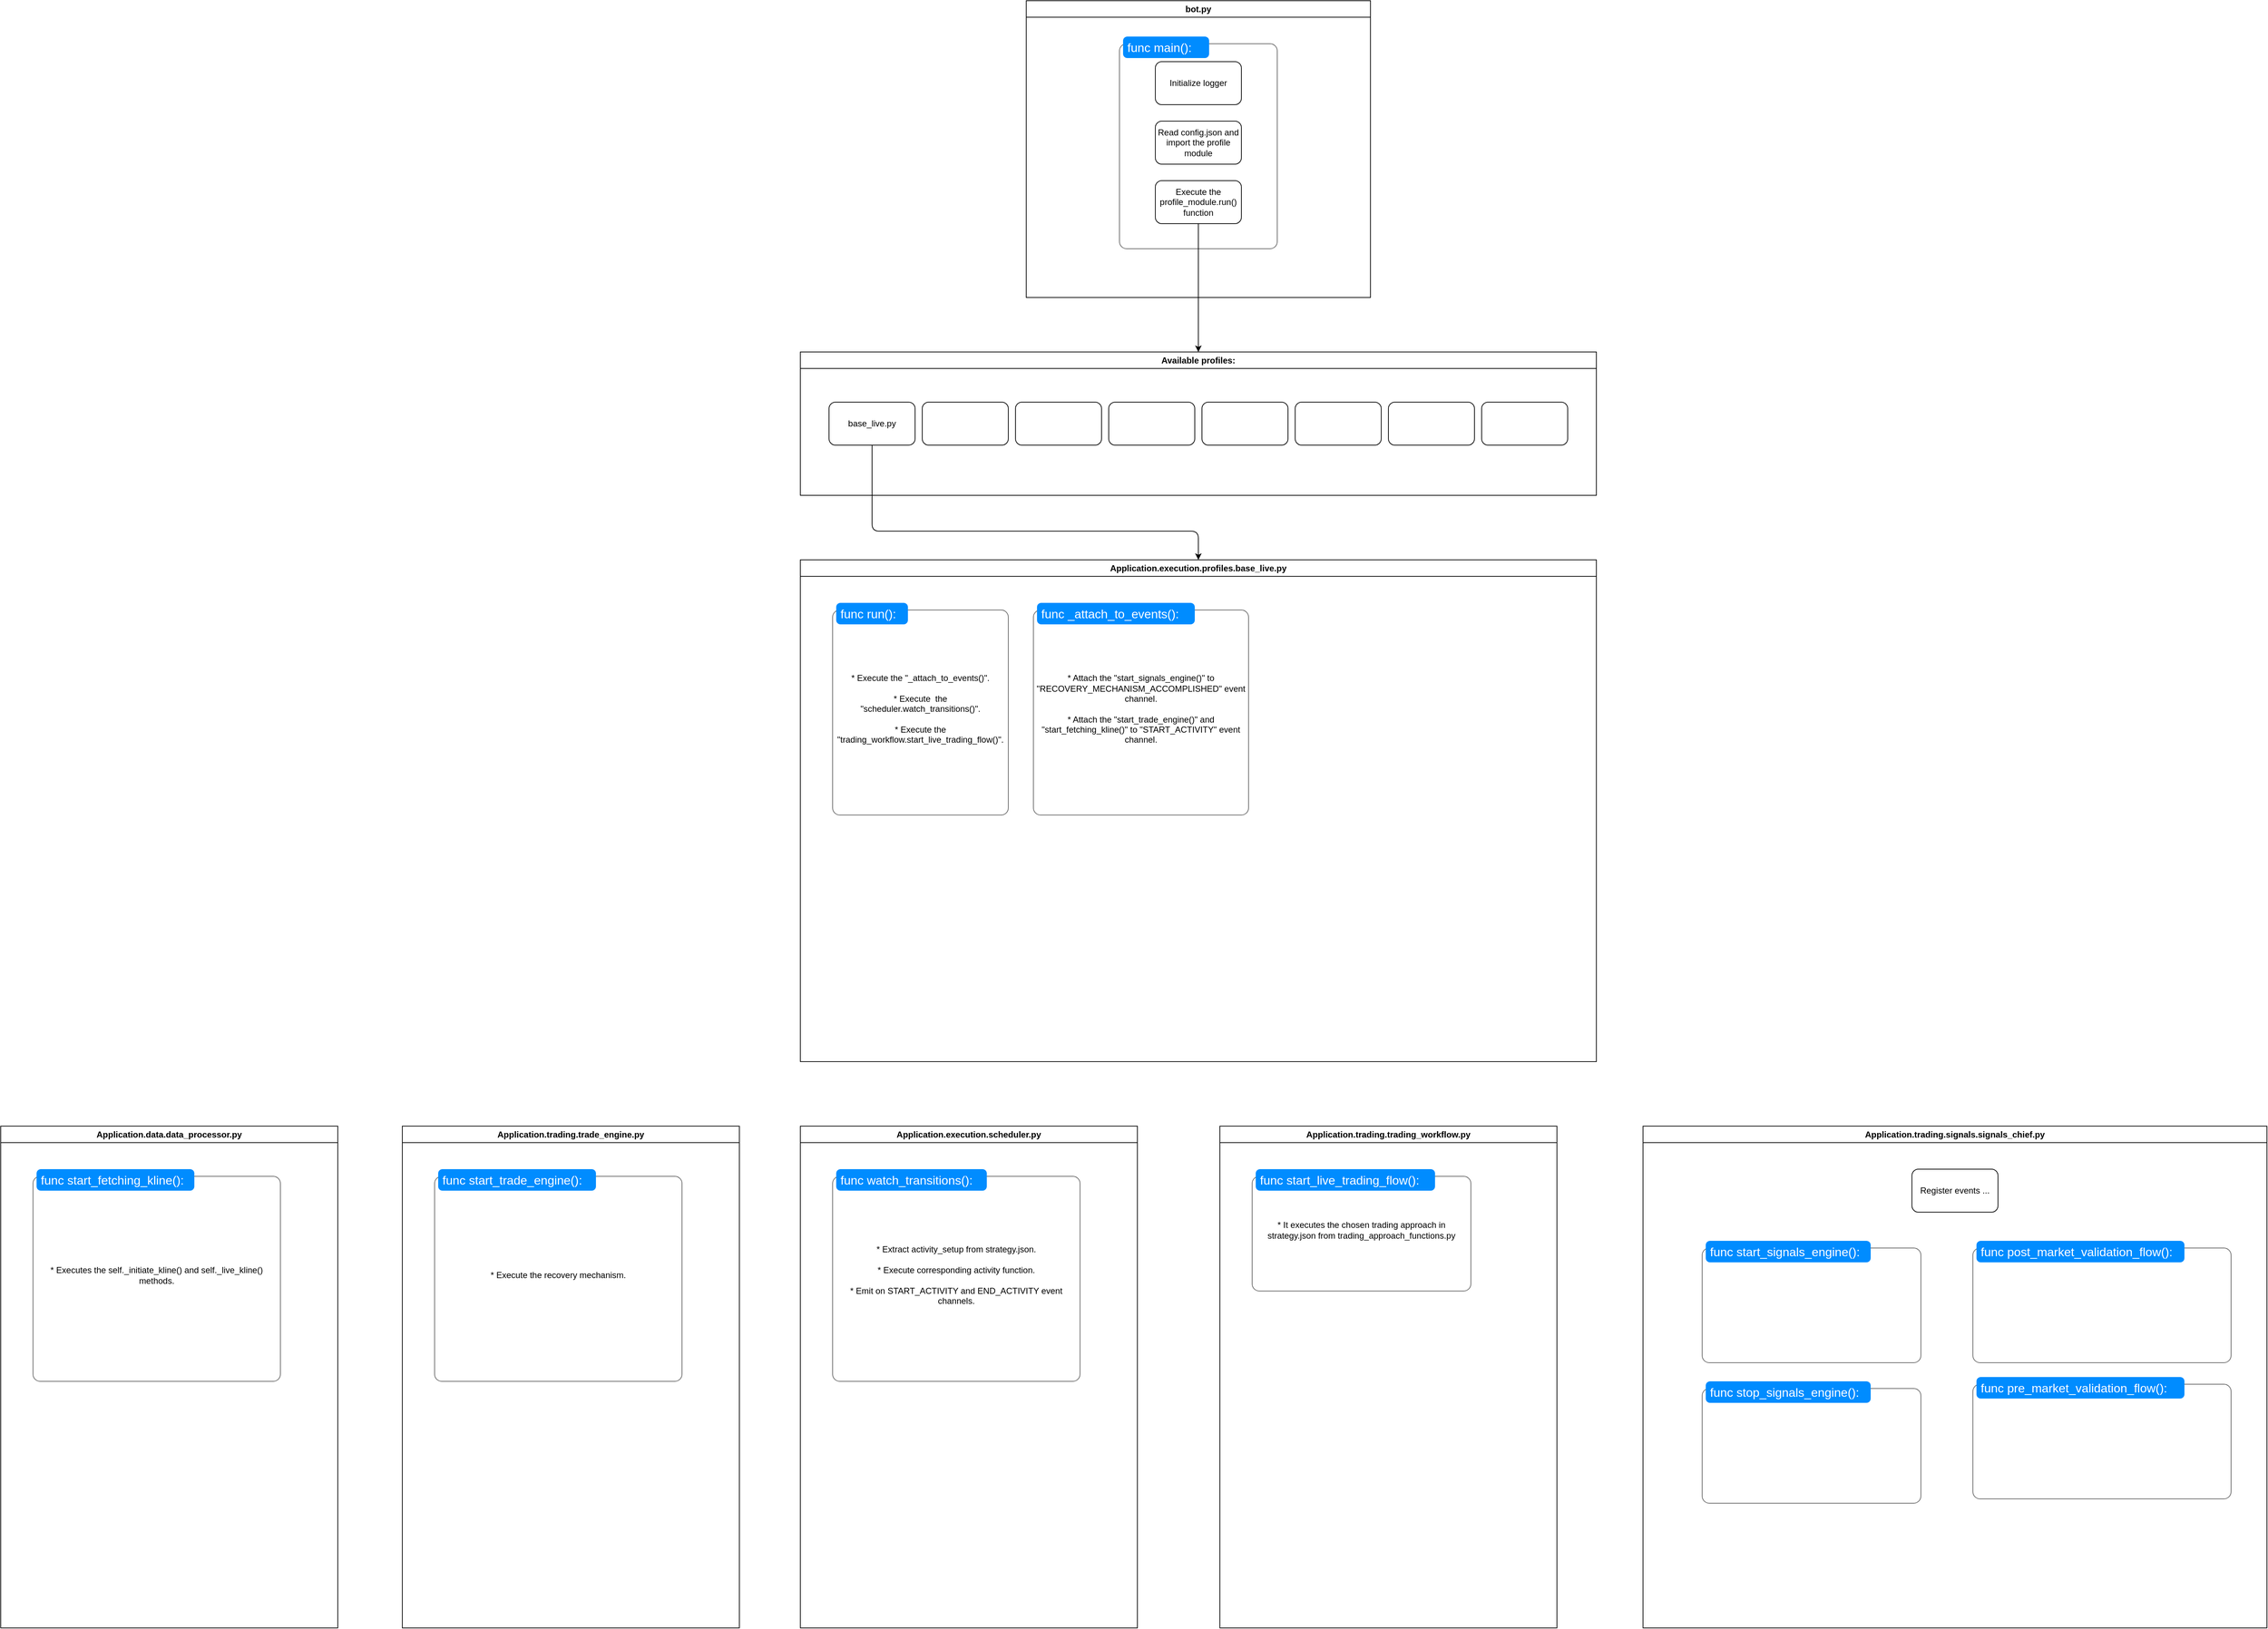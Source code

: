 <mxfile>
    <diagram id="bUYJuNmFrbV8m6pwbn9G" name="Page-1">
        <mxGraphModel dx="2257" dy="486" grid="1" gridSize="10" guides="1" tooltips="1" connect="1" arrows="1" fold="1" page="0" pageScale="1" pageWidth="1169" pageHeight="827" math="0" shadow="0">
            <root>
                <mxCell id="0"/>
                <mxCell id="1" parent="0"/>
                <mxCell id="5" value="bot.py" style="swimlane;whiteSpace=wrap;html=1;" parent="1" vertex="1">
                    <mxGeometry x="70" width="480" height="414" as="geometry"/>
                </mxCell>
                <mxCell id="27" value="" style="shape=mxgraph.mockup.containers.marginRect;rectMarginTop=10;strokeColor=#666666;strokeWidth=1;dashed=0;rounded=1;arcSize=5;recursiveResize=0;" parent="5" vertex="1">
                    <mxGeometry x="130" y="50" width="220" height="296" as="geometry"/>
                </mxCell>
                <mxCell id="28" value="func main():" style="shape=rect;strokeColor=none;fillColor=#008cff;strokeWidth=1;dashed=0;rounded=1;arcSize=20;fontColor=#ffffff;fontSize=17;spacing=2;spacingTop=-2;align=left;autosize=1;spacingLeft=4;resizeWidth=0;resizeHeight=0;perimeter=none;" parent="27" vertex="1">
                    <mxGeometry x="5" width="120" height="30" as="geometry"/>
                </mxCell>
                <mxCell id="29" value="Initialize logger" style="rounded=1;whiteSpace=wrap;html=1;" parent="27" vertex="1">
                    <mxGeometry x="50" y="35" width="120" height="60" as="geometry"/>
                </mxCell>
                <mxCell id="30" value="Read config.json and import the profile module" style="rounded=1;whiteSpace=wrap;html=1;" parent="27" vertex="1">
                    <mxGeometry x="50" y="118" width="120" height="60" as="geometry"/>
                </mxCell>
                <mxCell id="31" value="Execute the profile_module.run() function" style="rounded=1;whiteSpace=wrap;html=1;" parent="27" vertex="1">
                    <mxGeometry x="50" y="201" width="120" height="60" as="geometry"/>
                </mxCell>
                <mxCell id="6" value="Available profiles:" style="swimlane;whiteSpace=wrap;html=1;" parent="1" vertex="1">
                    <mxGeometry x="-245" y="490" width="1110" height="200" as="geometry"/>
                </mxCell>
                <mxCell id="7" value="base_live.py" style="rounded=1;whiteSpace=wrap;html=1;" parent="6" vertex="1">
                    <mxGeometry x="40" y="70" width="120" height="60" as="geometry"/>
                </mxCell>
                <mxCell id="8" value="" style="rounded=1;whiteSpace=wrap;html=1;" parent="6" vertex="1">
                    <mxGeometry x="170" y="70" width="120" height="60" as="geometry"/>
                </mxCell>
                <mxCell id="9" value="" style="rounded=1;whiteSpace=wrap;html=1;" parent="6" vertex="1">
                    <mxGeometry x="300" y="70" width="120" height="60" as="geometry"/>
                </mxCell>
                <mxCell id="10" value="" style="rounded=1;whiteSpace=wrap;html=1;" parent="6" vertex="1">
                    <mxGeometry x="430" y="70" width="120" height="60" as="geometry"/>
                </mxCell>
                <mxCell id="11" value="" style="rounded=1;whiteSpace=wrap;html=1;" parent="6" vertex="1">
                    <mxGeometry x="560" y="70" width="120" height="60" as="geometry"/>
                </mxCell>
                <mxCell id="12" value="" style="rounded=1;whiteSpace=wrap;html=1;" parent="6" vertex="1">
                    <mxGeometry x="690" y="70" width="120" height="60" as="geometry"/>
                </mxCell>
                <mxCell id="13" value="" style="rounded=1;whiteSpace=wrap;html=1;" parent="6" vertex="1">
                    <mxGeometry x="820" y="70" width="120" height="60" as="geometry"/>
                </mxCell>
                <mxCell id="14" value="" style="rounded=1;whiteSpace=wrap;html=1;" parent="6" vertex="1">
                    <mxGeometry x="950" y="70" width="120" height="60" as="geometry"/>
                </mxCell>
                <mxCell id="15" style="edgeStyle=orthogonalEdgeStyle;html=1;exitX=0.5;exitY=1;exitDx=0;exitDy=0;entryX=0.5;entryY=0;entryDx=0;entryDy=0;" parent="1" source="31" target="6" edge="1">
                    <mxGeometry relative="1" as="geometry">
                        <mxPoint x="310" y="364" as="sourcePoint"/>
                        <Array as="points">
                            <mxPoint x="310" y="390"/>
                            <mxPoint x="310" y="390"/>
                        </Array>
                    </mxGeometry>
                </mxCell>
                <mxCell id="16" value="Application.execution.profiles.base_live.py" style="swimlane;whiteSpace=wrap;html=1;" parent="1" vertex="1">
                    <mxGeometry x="-245" y="780" width="1110" height="700" as="geometry"/>
                </mxCell>
                <mxCell id="32" value="* Execute the &quot;_attach_to_events()&quot;.&#10;&#10;* Execute  the &quot;scheduler.watch_transitions()&quot;.&#10;&#10;* Execute the &quot;trading_workflow.start_live_trading_flow()&quot;." style="shape=mxgraph.mockup.containers.marginRect;rectMarginTop=10;strokeColor=#666666;strokeWidth=1;dashed=0;rounded=1;arcSize=5;recursiveResize=0;labelPosition=center;verticalLabelPosition=middle;align=center;verticalAlign=middle;whiteSpace=wrap;" parent="16" vertex="1">
                    <mxGeometry x="45" y="60" width="245" height="296" as="geometry"/>
                </mxCell>
                <mxCell id="33" value="func run():" style="shape=rect;strokeColor=none;fillColor=#008cff;strokeWidth=1;dashed=0;rounded=1;arcSize=20;fontColor=#ffffff;fontSize=17;spacing=2;spacingTop=-2;align=left;autosize=1;spacingLeft=4;resizeWidth=0;resizeHeight=0;perimeter=none;" parent="32" vertex="1">
                    <mxGeometry x="5" width="100" height="30" as="geometry"/>
                </mxCell>
                <mxCell id="40" value="* Attach the &quot;start_signals_engine()&quot; to &quot;RECOVERY_MECHANISM_ACCOMPLISHED&quot; event channel.&#10;&#10;* Attach the &quot;start_trade_engine()&quot; and &quot;start_fetching_kline()&quot; to &quot;START_ACTIVITY&quot; event channel." style="shape=mxgraph.mockup.containers.marginRect;rectMarginTop=10;strokeColor=#666666;strokeWidth=1;dashed=0;rounded=1;arcSize=5;recursiveResize=0;labelPosition=center;verticalLabelPosition=middle;align=center;verticalAlign=middle;whiteSpace=wrap;" vertex="1" parent="16">
                    <mxGeometry x="325" y="60" width="300" height="296" as="geometry"/>
                </mxCell>
                <mxCell id="41" value="func _attach_to_events():" style="shape=rect;strokeColor=none;fillColor=#008cff;strokeWidth=1;dashed=0;rounded=1;arcSize=20;fontColor=#ffffff;fontSize=17;spacing=2;spacingTop=-2;align=left;autosize=1;spacingLeft=4;resizeWidth=0;resizeHeight=0;perimeter=none;" vertex="1" parent="40">
                    <mxGeometry x="5" width="220" height="30" as="geometry"/>
                </mxCell>
                <mxCell id="25" style="edgeStyle=orthogonalEdgeStyle;html=1;exitX=0.5;exitY=1;exitDx=0;exitDy=0;entryX=0.5;entryY=0;entryDx=0;entryDy=0;" parent="1" source="7" target="16" edge="1">
                    <mxGeometry relative="1" as="geometry">
                        <Array as="points">
                            <mxPoint x="-145" y="740"/>
                            <mxPoint x="310" y="740"/>
                        </Array>
                    </mxGeometry>
                </mxCell>
                <mxCell id="37" value="Application.execution.scheduler.py" style="swimlane;whiteSpace=wrap;html=1;" parent="1" vertex="1">
                    <mxGeometry x="-245" y="1570" width="470" height="700" as="geometry"/>
                </mxCell>
                <mxCell id="38" value="* Extract activity_setup from strategy.json.&#10;&#10;* Execute corresponding activity function.&#10;&#10;* Emit on START_ACTIVITY and END_ACTIVITY event channels." style="shape=mxgraph.mockup.containers.marginRect;rectMarginTop=10;strokeColor=#666666;strokeWidth=1;dashed=0;rounded=1;arcSize=5;recursiveResize=0;labelPosition=center;verticalLabelPosition=middle;align=center;verticalAlign=middle;whiteSpace=wrap;" parent="37" vertex="1">
                    <mxGeometry x="45" y="60" width="345" height="296" as="geometry"/>
                </mxCell>
                <mxCell id="39" value="func watch_transitions():" style="shape=rect;strokeColor=none;fillColor=#008cff;strokeWidth=1;dashed=0;rounded=1;arcSize=20;fontColor=#ffffff;fontSize=17;spacing=2;spacingTop=-2;align=left;autosize=1;spacingLeft=4;resizeWidth=0;resizeHeight=0;perimeter=none;" parent="38" vertex="1">
                    <mxGeometry x="5" width="210" height="30" as="geometry"/>
                </mxCell>
                <mxCell id="42" value="Application.trading.trading_workflow.py" style="swimlane;whiteSpace=wrap;html=1;" vertex="1" parent="1">
                    <mxGeometry x="340" y="1570" width="470" height="700" as="geometry"/>
                </mxCell>
                <mxCell id="43" value="* It executes the chosen trading approach in strategy.json from trading_approach_functions.py" style="shape=mxgraph.mockup.containers.marginRect;rectMarginTop=10;strokeColor=#666666;strokeWidth=1;dashed=0;rounded=1;arcSize=5;recursiveResize=0;labelPosition=center;verticalLabelPosition=middle;align=center;verticalAlign=middle;whiteSpace=wrap;" vertex="1" parent="42">
                    <mxGeometry x="45" y="60" width="305" height="170" as="geometry"/>
                </mxCell>
                <mxCell id="44" value="func start_live_trading_flow():" style="shape=rect;strokeColor=none;fillColor=#008cff;strokeWidth=1;dashed=0;rounded=1;arcSize=20;fontColor=#ffffff;fontSize=17;spacing=2;spacingTop=-2;align=left;autosize=1;spacingLeft=4;resizeWidth=0;resizeHeight=0;perimeter=none;" vertex="1" parent="43">
                    <mxGeometry x="5" width="250" height="30" as="geometry"/>
                </mxCell>
                <mxCell id="45" value="Application.trading.signals.signals_chief.py" style="swimlane;whiteSpace=wrap;html=1;" vertex="1" parent="1">
                    <mxGeometry x="930" y="1570" width="870" height="700" as="geometry"/>
                </mxCell>
                <mxCell id="46" value="" style="shape=mxgraph.mockup.containers.marginRect;rectMarginTop=10;strokeColor=#666666;strokeWidth=1;dashed=0;rounded=1;arcSize=5;recursiveResize=0;labelPosition=center;verticalLabelPosition=middle;align=center;verticalAlign=middle;whiteSpace=wrap;" vertex="1" parent="45">
                    <mxGeometry x="82.5" y="160" width="305" height="170" as="geometry"/>
                </mxCell>
                <mxCell id="47" value="func start_signals_engine():" style="shape=rect;strokeColor=none;fillColor=#008cff;strokeWidth=1;dashed=0;rounded=1;arcSize=20;fontColor=#ffffff;fontSize=17;spacing=2;spacingTop=-2;align=left;autosize=1;spacingLeft=4;resizeWidth=0;resizeHeight=0;perimeter=none;" vertex="1" parent="46">
                    <mxGeometry x="5" width="230" height="30" as="geometry"/>
                </mxCell>
                <mxCell id="49" value="" style="shape=mxgraph.mockup.containers.marginRect;rectMarginTop=10;strokeColor=#666666;strokeWidth=1;dashed=0;rounded=1;arcSize=5;recursiveResize=0;labelPosition=center;verticalLabelPosition=middle;align=center;verticalAlign=middle;whiteSpace=wrap;" vertex="1" parent="45">
                    <mxGeometry x="82.5" y="356" width="305" height="170" as="geometry"/>
                </mxCell>
                <mxCell id="50" value="func stop_signals_engine():" style="shape=rect;strokeColor=none;fillColor=#008cff;strokeWidth=1;dashed=0;rounded=1;arcSize=20;fontColor=#ffffff;fontSize=17;spacing=2;spacingTop=-2;align=left;autosize=1;spacingLeft=4;resizeWidth=0;resizeHeight=0;perimeter=none;" vertex="1" parent="49">
                    <mxGeometry x="5" width="230" height="30" as="geometry"/>
                </mxCell>
                <mxCell id="51" value="" style="shape=mxgraph.mockup.containers.marginRect;rectMarginTop=10;strokeColor=#666666;strokeWidth=1;dashed=0;rounded=1;arcSize=5;recursiveResize=0;labelPosition=center;verticalLabelPosition=middle;align=center;verticalAlign=middle;whiteSpace=wrap;" vertex="1" parent="45">
                    <mxGeometry x="460" y="160" width="360" height="170" as="geometry"/>
                </mxCell>
                <mxCell id="52" value="func post_market_validation_flow():" style="shape=rect;strokeColor=none;fillColor=#008cff;strokeWidth=1;dashed=0;rounded=1;arcSize=20;fontColor=#ffffff;fontSize=17;spacing=2;spacingTop=-2;align=left;autosize=1;spacingLeft=4;resizeWidth=0;resizeHeight=0;perimeter=none;" vertex="1" parent="51">
                    <mxGeometry x="5" width="290" height="30" as="geometry"/>
                </mxCell>
                <mxCell id="53" value="" style="shape=mxgraph.mockup.containers.marginRect;rectMarginTop=10;strokeColor=#666666;strokeWidth=1;dashed=0;rounded=1;arcSize=5;recursiveResize=0;labelPosition=center;verticalLabelPosition=middle;align=center;verticalAlign=middle;whiteSpace=wrap;" vertex="1" parent="45">
                    <mxGeometry x="460" y="350" width="360" height="170" as="geometry"/>
                </mxCell>
                <mxCell id="54" value="func pre_market_validation_flow():" style="shape=rect;strokeColor=none;fillColor=#008cff;strokeWidth=1;dashed=0;rounded=1;arcSize=20;fontColor=#ffffff;fontSize=17;spacing=2;spacingTop=-2;align=left;autosize=1;spacingLeft=4;resizeWidth=0;resizeHeight=0;perimeter=none;" vertex="1" parent="53">
                    <mxGeometry x="5" width="290" height="30" as="geometry"/>
                </mxCell>
                <mxCell id="48" value="Register events ..." style="rounded=1;whiteSpace=wrap;html=1;" vertex="1" parent="45">
                    <mxGeometry x="375" y="60" width="120" height="60" as="geometry"/>
                </mxCell>
                <mxCell id="55" value="Application.trading.trade_engine.py" style="swimlane;whiteSpace=wrap;html=1;" vertex="1" parent="1">
                    <mxGeometry x="-800" y="1570" width="470" height="700" as="geometry"/>
                </mxCell>
                <mxCell id="56" value="* Execute the recovery mechanism." style="shape=mxgraph.mockup.containers.marginRect;rectMarginTop=10;strokeColor=#666666;strokeWidth=1;dashed=0;rounded=1;arcSize=5;recursiveResize=0;labelPosition=center;verticalLabelPosition=middle;align=center;verticalAlign=middle;whiteSpace=wrap;" vertex="1" parent="55">
                    <mxGeometry x="45" y="60" width="345" height="296" as="geometry"/>
                </mxCell>
                <mxCell id="57" value="func start_trade_engine():" style="shape=rect;strokeColor=none;fillColor=#008cff;strokeWidth=1;dashed=0;rounded=1;arcSize=20;fontColor=#ffffff;fontSize=17;spacing=2;spacingTop=-2;align=left;autosize=1;spacingLeft=4;resizeWidth=0;resizeHeight=0;perimeter=none;" vertex="1" parent="56">
                    <mxGeometry x="5" width="220" height="30" as="geometry"/>
                </mxCell>
                <mxCell id="58" value="Application.data.data_processor.py" style="swimlane;whiteSpace=wrap;html=1;" vertex="1" parent="1">
                    <mxGeometry x="-1360" y="1570" width="470" height="700" as="geometry"/>
                </mxCell>
                <mxCell id="59" value="* Executes the self._initiate_kline() and self._live_kline() methods." style="shape=mxgraph.mockup.containers.marginRect;rectMarginTop=10;strokeColor=#666666;strokeWidth=1;dashed=0;rounded=1;arcSize=5;recursiveResize=0;labelPosition=center;verticalLabelPosition=middle;align=center;verticalAlign=middle;whiteSpace=wrap;" vertex="1" parent="58">
                    <mxGeometry x="45" y="60" width="345" height="296" as="geometry"/>
                </mxCell>
                <mxCell id="60" value="func start_fetching_kline():" style="shape=rect;strokeColor=none;fillColor=#008cff;strokeWidth=1;dashed=0;rounded=1;arcSize=20;fontColor=#ffffff;fontSize=17;spacing=2;spacingTop=-2;align=left;autosize=1;spacingLeft=4;resizeWidth=0;resizeHeight=0;perimeter=none;" vertex="1" parent="59">
                    <mxGeometry x="5" width="220" height="30" as="geometry"/>
                </mxCell>
            </root>
        </mxGraphModel>
    </diagram>
</mxfile>
